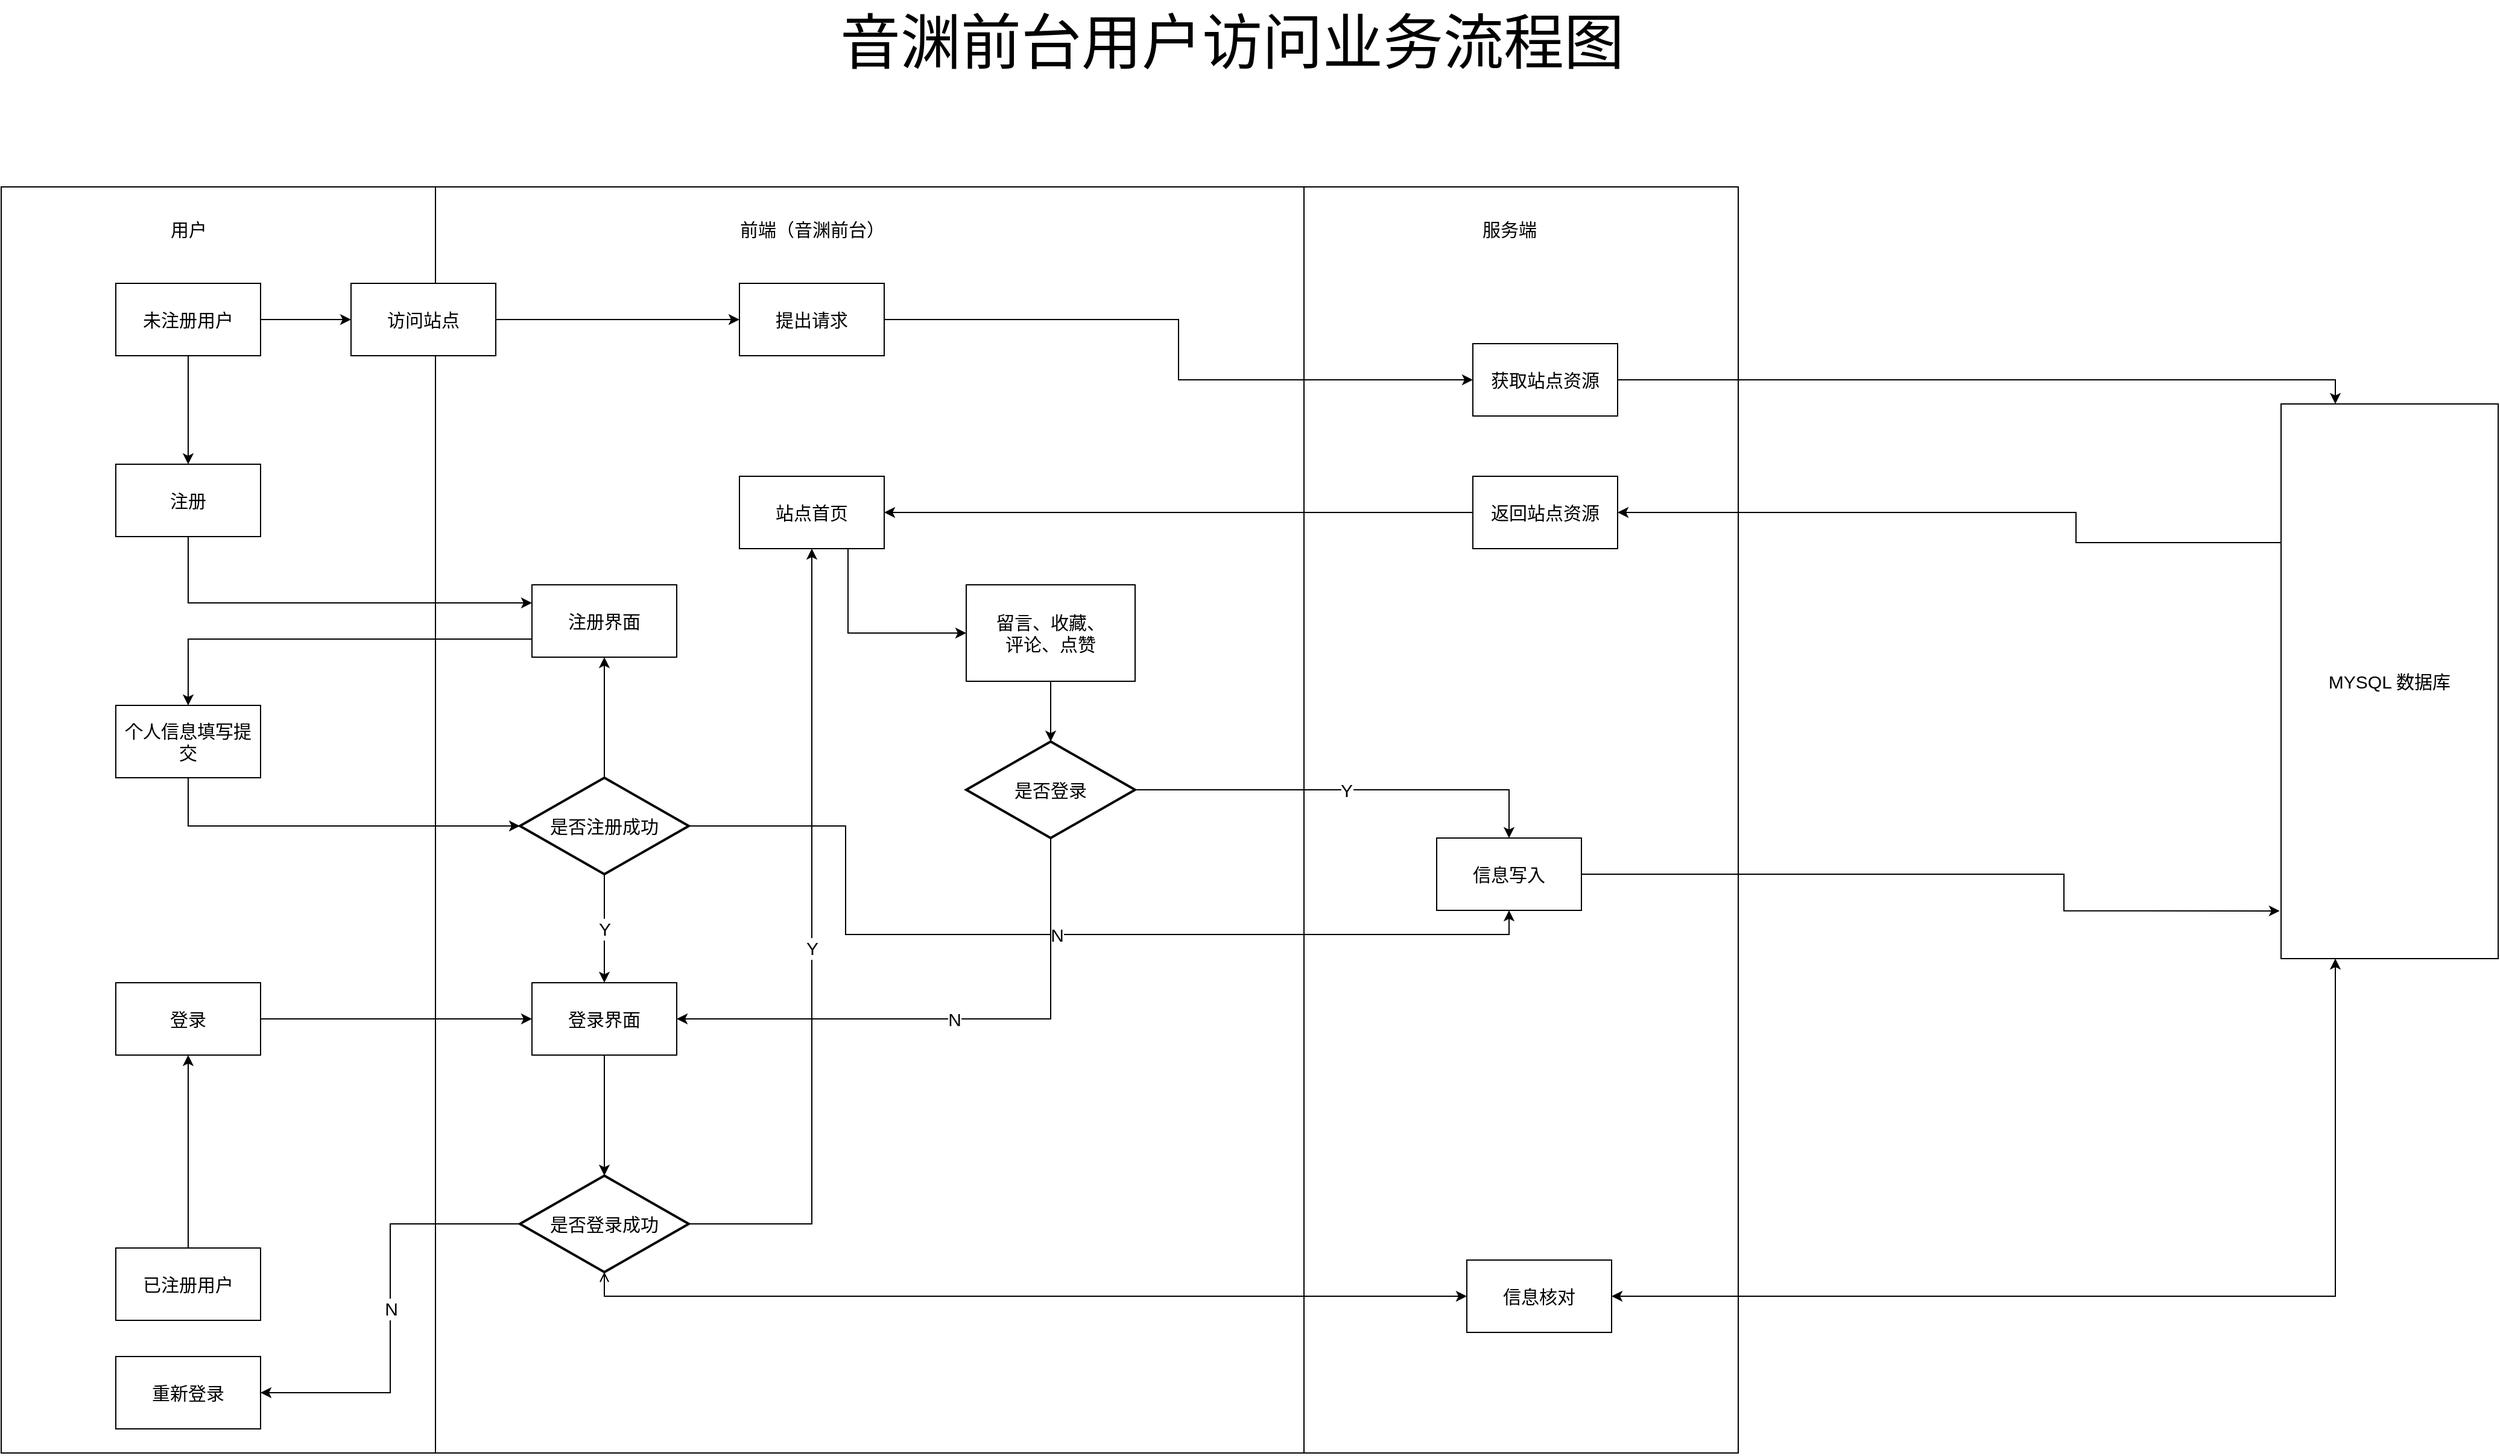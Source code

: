 <mxfile version="20.4.0" type="github"><diagram id="YodmTxko8MeMF1SjW40L" name="第 1 页"><mxGraphModel dx="2370" dy="1323" grid="1" gridSize="10" guides="1" tooltips="1" connect="1" arrows="1" fold="1" page="1" pageScale="1" pageWidth="1654" pageHeight="2336" math="0" shadow="0"><root><mxCell id="0"/><mxCell id="1" parent="0"/><mxCell id="RXx5Peij8KMHwUZGRes9-1" value="" style="rounded=0;whiteSpace=wrap;html=1;fontSize=15;" vertex="1" parent="1"><mxGeometry x="130" y="240" width="1440" height="1050" as="geometry"/></mxCell><mxCell id="RXx5Peij8KMHwUZGRes9-2" value="" style="endArrow=none;html=1;rounded=0;entryX=0.25;entryY=0;entryDx=0;entryDy=0;exitX=0.25;exitY=1;exitDx=0;exitDy=0;fontSize=15;" edge="1" parent="1" source="RXx5Peij8KMHwUZGRes9-1" target="RXx5Peij8KMHwUZGRes9-1"><mxGeometry width="50" height="50" relative="1" as="geometry"><mxPoint x="770" y="630" as="sourcePoint"/><mxPoint x="820" y="580" as="targetPoint"/></mxGeometry></mxCell><mxCell id="RXx5Peij8KMHwUZGRes9-3" value="" style="endArrow=none;html=1;rounded=0;entryX=0.75;entryY=0;entryDx=0;entryDy=0;exitX=0.75;exitY=1;exitDx=0;exitDy=0;fontSize=15;" edge="1" parent="1" source="RXx5Peij8KMHwUZGRes9-1" target="RXx5Peij8KMHwUZGRes9-1"><mxGeometry width="50" height="50" relative="1" as="geometry"><mxPoint x="770" y="470" as="sourcePoint"/><mxPoint x="820" y="420" as="targetPoint"/></mxGeometry></mxCell><mxCell id="RXx5Peij8KMHwUZGRes9-4" value="用户" style="text;html=1;resizable=0;autosize=1;align=center;verticalAlign=middle;points=[];fillColor=none;strokeColor=none;rounded=0;fontSize=15;" vertex="1" parent="1"><mxGeometry x="260" y="260" width="50" height="30" as="geometry"/></mxCell><mxCell id="RXx5Peij8KMHwUZGRes9-5" value="前端（音渊前台）" style="text;html=1;resizable=0;autosize=1;align=center;verticalAlign=middle;points=[];fillColor=none;strokeColor=none;rounded=0;fontSize=15;" vertex="1" parent="1"><mxGeometry x="732" y="260" width="140" height="30" as="geometry"/></mxCell><mxCell id="RXx5Peij8KMHwUZGRes9-6" value="服务端" style="text;html=1;resizable=0;autosize=1;align=center;verticalAlign=middle;points=[];fillColor=none;strokeColor=none;rounded=0;fontSize=15;" vertex="1" parent="1"><mxGeometry x="1345" y="260" width="70" height="30" as="geometry"/></mxCell><mxCell id="RXx5Peij8KMHwUZGRes9-12" style="edgeStyle=orthogonalEdgeStyle;rounded=0;orthogonalLoop=1;jettySize=auto;html=1;exitX=1;exitY=0.5;exitDx=0;exitDy=0;entryX=0;entryY=0.5;entryDx=0;entryDy=0;fontSize=15;" edge="1" parent="1" source="RXx5Peij8KMHwUZGRes9-8" target="RXx5Peij8KMHwUZGRes9-11"><mxGeometry relative="1" as="geometry"/></mxCell><mxCell id="RXx5Peij8KMHwUZGRes9-29" style="edgeStyle=orthogonalEdgeStyle;rounded=0;orthogonalLoop=1;jettySize=auto;html=1;exitX=0.5;exitY=1;exitDx=0;exitDy=0;entryX=0.5;entryY=0;entryDx=0;entryDy=0;fontSize=15;" edge="1" parent="1" source="RXx5Peij8KMHwUZGRes9-8" target="RXx5Peij8KMHwUZGRes9-10"><mxGeometry relative="1" as="geometry"/></mxCell><mxCell id="RXx5Peij8KMHwUZGRes9-8" value="未注册用户" style="rounded=0;whiteSpace=wrap;html=1;fontSize=15;" vertex="1" parent="1"><mxGeometry x="225" y="320" width="120" height="60" as="geometry"/></mxCell><mxCell id="RXx5Peij8KMHwUZGRes9-39" style="edgeStyle=orthogonalEdgeStyle;rounded=0;orthogonalLoop=1;jettySize=auto;html=1;exitX=0.5;exitY=0;exitDx=0;exitDy=0;entryX=0.5;entryY=1;entryDx=0;entryDy=0;fontSize=15;" edge="1" parent="1" source="RXx5Peij8KMHwUZGRes9-9" target="RXx5Peij8KMHwUZGRes9-33"><mxGeometry relative="1" as="geometry"/></mxCell><mxCell id="RXx5Peij8KMHwUZGRes9-9" value="已注册用户" style="rounded=0;whiteSpace=wrap;html=1;fontSize=15;" vertex="1" parent="1"><mxGeometry x="225" y="1120" width="120" height="60" as="geometry"/></mxCell><mxCell id="RXx5Peij8KMHwUZGRes9-28" style="edgeStyle=orthogonalEdgeStyle;rounded=0;orthogonalLoop=1;jettySize=auto;html=1;exitX=0.5;exitY=1;exitDx=0;exitDy=0;entryX=0;entryY=0.25;entryDx=0;entryDy=0;fontSize=15;" edge="1" parent="1" source="RXx5Peij8KMHwUZGRes9-10" target="RXx5Peij8KMHwUZGRes9-27"><mxGeometry relative="1" as="geometry"/></mxCell><mxCell id="RXx5Peij8KMHwUZGRes9-10" value="注册" style="rounded=0;whiteSpace=wrap;html=1;fontSize=15;" vertex="1" parent="1"><mxGeometry x="225" y="470" width="120" height="60" as="geometry"/></mxCell><mxCell id="RXx5Peij8KMHwUZGRes9-15" style="edgeStyle=orthogonalEdgeStyle;rounded=0;orthogonalLoop=1;jettySize=auto;html=1;exitX=1;exitY=0.5;exitDx=0;exitDy=0;entryX=0;entryY=0.5;entryDx=0;entryDy=0;fontSize=15;" edge="1" parent="1" source="RXx5Peij8KMHwUZGRes9-11" target="RXx5Peij8KMHwUZGRes9-13"><mxGeometry relative="1" as="geometry"/></mxCell><mxCell id="RXx5Peij8KMHwUZGRes9-11" value="访问站点" style="rounded=0;whiteSpace=wrap;html=1;fontSize=15;" vertex="1" parent="1"><mxGeometry x="420" y="320" width="120" height="60" as="geometry"/></mxCell><mxCell id="RXx5Peij8KMHwUZGRes9-16" style="edgeStyle=orthogonalEdgeStyle;rounded=0;orthogonalLoop=1;jettySize=auto;html=1;exitX=1;exitY=0.5;exitDx=0;exitDy=0;entryX=0;entryY=0.5;entryDx=0;entryDy=0;fontSize=15;" edge="1" parent="1" source="RXx5Peij8KMHwUZGRes9-13" target="RXx5Peij8KMHwUZGRes9-14"><mxGeometry relative="1" as="geometry"/></mxCell><mxCell id="RXx5Peij8KMHwUZGRes9-13" value="提出请求" style="rounded=0;whiteSpace=wrap;html=1;fontSize=15;" vertex="1" parent="1"><mxGeometry x="742" y="320" width="120" height="60" as="geometry"/></mxCell><mxCell id="RXx5Peij8KMHwUZGRes9-21" style="edgeStyle=orthogonalEdgeStyle;rounded=0;orthogonalLoop=1;jettySize=auto;html=1;exitX=1;exitY=0.5;exitDx=0;exitDy=0;entryX=0.25;entryY=0;entryDx=0;entryDy=0;fontSize=15;" edge="1" parent="1" source="RXx5Peij8KMHwUZGRes9-14" target="RXx5Peij8KMHwUZGRes9-18"><mxGeometry relative="1" as="geometry"/></mxCell><mxCell id="RXx5Peij8KMHwUZGRes9-14" value="获取站点资源" style="rounded=0;whiteSpace=wrap;html=1;fontSize=15;" vertex="1" parent="1"><mxGeometry x="1350" y="370" width="120" height="60" as="geometry"/></mxCell><mxCell id="RXx5Peij8KMHwUZGRes9-24" style="edgeStyle=orthogonalEdgeStyle;rounded=0;orthogonalLoop=1;jettySize=auto;html=1;exitX=0;exitY=0.25;exitDx=0;exitDy=0;entryX=1;entryY=0.5;entryDx=0;entryDy=0;fontSize=15;" edge="1" parent="1" source="RXx5Peij8KMHwUZGRes9-18" target="RXx5Peij8KMHwUZGRes9-23"><mxGeometry relative="1" as="geometry"><Array as="points"><mxPoint x="1850" y="535"/><mxPoint x="1850" y="510"/></Array></mxGeometry></mxCell><mxCell id="RXx5Peij8KMHwUZGRes9-18" value="MYSQL 数据库" style="rounded=0;whiteSpace=wrap;html=1;fontSize=15;" vertex="1" parent="1"><mxGeometry x="2020" y="420" width="180" height="460" as="geometry"/></mxCell><mxCell id="RXx5Peij8KMHwUZGRes9-26" style="edgeStyle=orthogonalEdgeStyle;rounded=0;orthogonalLoop=1;jettySize=auto;html=1;exitX=0;exitY=0.5;exitDx=0;exitDy=0;entryX=1;entryY=0.5;entryDx=0;entryDy=0;fontSize=15;" edge="1" parent="1" source="RXx5Peij8KMHwUZGRes9-23" target="RXx5Peij8KMHwUZGRes9-25"><mxGeometry relative="1" as="geometry"/></mxCell><mxCell id="RXx5Peij8KMHwUZGRes9-23" value="返回站点资源" style="rounded=0;whiteSpace=wrap;html=1;fontSize=15;" vertex="1" parent="1"><mxGeometry x="1350" y="480" width="120" height="60" as="geometry"/></mxCell><mxCell id="RXx5Peij8KMHwUZGRes9-55" style="edgeStyle=orthogonalEdgeStyle;rounded=0;orthogonalLoop=1;jettySize=auto;html=1;exitX=0.75;exitY=1;exitDx=0;exitDy=0;entryX=0;entryY=0.5;entryDx=0;entryDy=0;startArrow=none;startFill=0;fontSize=15;" edge="1" parent="1" source="RXx5Peij8KMHwUZGRes9-25" target="RXx5Peij8KMHwUZGRes9-53"><mxGeometry relative="1" as="geometry"/></mxCell><mxCell id="RXx5Peij8KMHwUZGRes9-25" value="站点首页" style="rounded=0;whiteSpace=wrap;html=1;fontSize=15;" vertex="1" parent="1"><mxGeometry x="742" y="480" width="120" height="60" as="geometry"/></mxCell><mxCell id="RXx5Peij8KMHwUZGRes9-32" style="edgeStyle=orthogonalEdgeStyle;rounded=0;orthogonalLoop=1;jettySize=auto;html=1;exitX=0;exitY=0.75;exitDx=0;exitDy=0;entryX=0.5;entryY=0;entryDx=0;entryDy=0;fontSize=15;" edge="1" parent="1" source="RXx5Peij8KMHwUZGRes9-27" target="RXx5Peij8KMHwUZGRes9-30"><mxGeometry relative="1" as="geometry"/></mxCell><mxCell id="RXx5Peij8KMHwUZGRes9-27" value="注册界面" style="rounded=0;whiteSpace=wrap;html=1;fontSize=15;" vertex="1" parent="1"><mxGeometry x="570" y="570" width="120" height="60" as="geometry"/></mxCell><mxCell id="RXx5Peij8KMHwUZGRes9-65" style="edgeStyle=orthogonalEdgeStyle;rounded=0;orthogonalLoop=1;jettySize=auto;html=1;exitX=0.5;exitY=1;exitDx=0;exitDy=0;entryX=0;entryY=0.5;entryDx=0;entryDy=0;entryPerimeter=0;fontSize=15;startArrow=none;startFill=0;" edge="1" parent="1" source="RXx5Peij8KMHwUZGRes9-30" target="RXx5Peij8KMHwUZGRes9-31"><mxGeometry relative="1" as="geometry"/></mxCell><mxCell id="RXx5Peij8KMHwUZGRes9-30" value="个人信息填写提交" style="rounded=0;whiteSpace=wrap;html=1;fontSize=15;" vertex="1" parent="1"><mxGeometry x="225" y="670" width="120" height="60" as="geometry"/></mxCell><mxCell id="RXx5Peij8KMHwUZGRes9-36" style="edgeStyle=orthogonalEdgeStyle;rounded=0;orthogonalLoop=1;jettySize=auto;html=1;exitX=0.5;exitY=0;exitDx=0;exitDy=0;exitPerimeter=0;entryX=0.5;entryY=1;entryDx=0;entryDy=0;fontSize=15;" edge="1" parent="1" source="RXx5Peij8KMHwUZGRes9-31" target="RXx5Peij8KMHwUZGRes9-27"><mxGeometry relative="1" as="geometry"/></mxCell><mxCell id="RXx5Peij8KMHwUZGRes9-37" value="Y" style="edgeStyle=orthogonalEdgeStyle;rounded=0;orthogonalLoop=1;jettySize=auto;html=1;exitX=0.5;exitY=1;exitDx=0;exitDy=0;exitPerimeter=0;entryX=0.5;entryY=0;entryDx=0;entryDy=0;fontSize=15;" edge="1" parent="1" source="RXx5Peij8KMHwUZGRes9-31" target="RXx5Peij8KMHwUZGRes9-34"><mxGeometry relative="1" as="geometry"/></mxCell><mxCell id="RXx5Peij8KMHwUZGRes9-67" value="N" style="edgeStyle=orthogonalEdgeStyle;rounded=0;orthogonalLoop=1;jettySize=auto;html=1;exitX=1;exitY=0.5;exitDx=0;exitDy=0;exitPerimeter=0;entryX=0.5;entryY=1;entryDx=0;entryDy=0;fontSize=15;startArrow=none;startFill=0;" edge="1" parent="1" source="RXx5Peij8KMHwUZGRes9-31" target="RXx5Peij8KMHwUZGRes9-48"><mxGeometry relative="1" as="geometry"><Array as="points"><mxPoint x="830" y="770"/><mxPoint x="830" y="860"/><mxPoint x="1380" y="860"/></Array></mxGeometry></mxCell><mxCell id="RXx5Peij8KMHwUZGRes9-31" value="是否注册成功" style="strokeWidth=2;html=1;shape=mxgraph.flowchart.decision;whiteSpace=wrap;fontSize=15;" vertex="1" parent="1"><mxGeometry x="560" y="730" width="140" height="80" as="geometry"/></mxCell><mxCell id="RXx5Peij8KMHwUZGRes9-38" style="edgeStyle=orthogonalEdgeStyle;rounded=0;orthogonalLoop=1;jettySize=auto;html=1;exitX=1;exitY=0.5;exitDx=0;exitDy=0;entryX=0;entryY=0.5;entryDx=0;entryDy=0;fontSize=15;" edge="1" parent="1" source="RXx5Peij8KMHwUZGRes9-33" target="RXx5Peij8KMHwUZGRes9-34"><mxGeometry relative="1" as="geometry"/></mxCell><mxCell id="RXx5Peij8KMHwUZGRes9-33" value="登录" style="rounded=0;whiteSpace=wrap;html=1;fontSize=15;" vertex="1" parent="1"><mxGeometry x="225" y="900" width="120" height="60" as="geometry"/></mxCell><mxCell id="RXx5Peij8KMHwUZGRes9-42" style="edgeStyle=orthogonalEdgeStyle;rounded=0;orthogonalLoop=1;jettySize=auto;html=1;exitX=0.5;exitY=1;exitDx=0;exitDy=0;fontSize=15;" edge="1" parent="1" source="RXx5Peij8KMHwUZGRes9-34" target="RXx5Peij8KMHwUZGRes9-40"><mxGeometry relative="1" as="geometry"/></mxCell><mxCell id="RXx5Peij8KMHwUZGRes9-34" value="登录界面" style="rounded=0;whiteSpace=wrap;html=1;fontSize=15;" vertex="1" parent="1"><mxGeometry x="570" y="900" width="120" height="60" as="geometry"/></mxCell><mxCell id="RXx5Peij8KMHwUZGRes9-45" value="Y" style="edgeStyle=orthogonalEdgeStyle;rounded=0;orthogonalLoop=1;jettySize=auto;html=1;exitX=1;exitY=0.5;exitDx=0;exitDy=0;exitPerimeter=0;entryX=0.5;entryY=1;entryDx=0;entryDy=0;fontSize=15;" edge="1" parent="1" source="RXx5Peij8KMHwUZGRes9-40" target="RXx5Peij8KMHwUZGRes9-25"><mxGeometry relative="1" as="geometry"><mxPoint x="870.0" y="960" as="targetPoint"/></mxGeometry></mxCell><mxCell id="RXx5Peij8KMHwUZGRes9-46" value="N" style="edgeStyle=orthogonalEdgeStyle;rounded=0;orthogonalLoop=1;jettySize=auto;html=1;exitX=0;exitY=0.5;exitDx=0;exitDy=0;exitPerimeter=0;entryX=1;entryY=0.5;entryDx=0;entryDy=0;fontSize=15;" edge="1" parent="1" source="RXx5Peij8KMHwUZGRes9-40" target="RXx5Peij8KMHwUZGRes9-43"><mxGeometry relative="1" as="geometry"/></mxCell><mxCell id="RXx5Peij8KMHwUZGRes9-50" style="edgeStyle=orthogonalEdgeStyle;rounded=0;orthogonalLoop=1;jettySize=auto;html=1;exitX=0.5;exitY=1;exitDx=0;exitDy=0;exitPerimeter=0;entryX=0;entryY=0.5;entryDx=0;entryDy=0;startArrow=open;startFill=0;fontSize=15;" edge="1" parent="1" source="RXx5Peij8KMHwUZGRes9-40" target="RXx5Peij8KMHwUZGRes9-47"><mxGeometry relative="1" as="geometry"/></mxCell><mxCell id="RXx5Peij8KMHwUZGRes9-40" value="是否登录成功" style="strokeWidth=2;html=1;shape=mxgraph.flowchart.decision;whiteSpace=wrap;fontSize=15;" vertex="1" parent="1"><mxGeometry x="560" y="1060" width="140" height="80" as="geometry"/></mxCell><mxCell id="RXx5Peij8KMHwUZGRes9-43" value="重新登录" style="rounded=0;whiteSpace=wrap;html=1;fontSize=15;" vertex="1" parent="1"><mxGeometry x="225" y="1210" width="120" height="60" as="geometry"/></mxCell><mxCell id="RXx5Peij8KMHwUZGRes9-52" style="edgeStyle=orthogonalEdgeStyle;rounded=0;orthogonalLoop=1;jettySize=auto;html=1;exitX=1;exitY=0.5;exitDx=0;exitDy=0;entryX=0.25;entryY=1;entryDx=0;entryDy=0;startArrow=classic;startFill=1;fontSize=15;" edge="1" parent="1" source="RXx5Peij8KMHwUZGRes9-47" target="RXx5Peij8KMHwUZGRes9-18"><mxGeometry relative="1" as="geometry"/></mxCell><mxCell id="RXx5Peij8KMHwUZGRes9-47" value="信息核对" style="rounded=0;whiteSpace=wrap;html=1;fontSize=15;" vertex="1" parent="1"><mxGeometry x="1345" y="1130" width="120" height="60" as="geometry"/></mxCell><mxCell id="RXx5Peij8KMHwUZGRes9-66" style="edgeStyle=orthogonalEdgeStyle;rounded=0;orthogonalLoop=1;jettySize=auto;html=1;exitX=1;exitY=0.5;exitDx=0;exitDy=0;entryX=-0.006;entryY=0.914;entryDx=0;entryDy=0;entryPerimeter=0;fontSize=15;startArrow=none;startFill=0;" edge="1" parent="1" source="RXx5Peij8KMHwUZGRes9-48" target="RXx5Peij8KMHwUZGRes9-18"><mxGeometry relative="1" as="geometry"><Array as="points"><mxPoint x="1840" y="810"/><mxPoint x="1840" y="840"/></Array></mxGeometry></mxCell><mxCell id="RXx5Peij8KMHwUZGRes9-48" value="信息写入" style="rounded=0;whiteSpace=wrap;html=1;fontSize=15;" vertex="1" parent="1"><mxGeometry x="1320" y="780" width="120" height="60" as="geometry"/></mxCell><mxCell id="RXx5Peij8KMHwUZGRes9-58" style="edgeStyle=orthogonalEdgeStyle;rounded=0;orthogonalLoop=1;jettySize=auto;html=1;exitX=0.5;exitY=1;exitDx=0;exitDy=0;entryX=0.5;entryY=0;entryDx=0;entryDy=0;entryPerimeter=0;startArrow=none;startFill=0;fontSize=15;" edge="1" parent="1" source="RXx5Peij8KMHwUZGRes9-53" target="RXx5Peij8KMHwUZGRes9-57"><mxGeometry relative="1" as="geometry"/></mxCell><mxCell id="RXx5Peij8KMHwUZGRes9-53" value="留言、收藏、&lt;br&gt;评论、点赞" style="rounded=0;whiteSpace=wrap;html=1;fontSize=15;" vertex="1" parent="1"><mxGeometry x="930" y="570" width="140" height="80" as="geometry"/></mxCell><mxCell id="RXx5Peij8KMHwUZGRes9-59" value="Y" style="edgeStyle=orthogonalEdgeStyle;rounded=0;orthogonalLoop=1;jettySize=auto;html=1;exitX=1;exitY=0.5;exitDx=0;exitDy=0;exitPerimeter=0;entryX=0.5;entryY=0;entryDx=0;entryDy=0;startArrow=none;startFill=0;fontSize=15;" edge="1" parent="1" source="RXx5Peij8KMHwUZGRes9-57" target="RXx5Peij8KMHwUZGRes9-48"><mxGeometry relative="1" as="geometry"/></mxCell><mxCell id="RXx5Peij8KMHwUZGRes9-60" value="N" style="edgeStyle=orthogonalEdgeStyle;rounded=0;orthogonalLoop=1;jettySize=auto;html=1;exitX=0.5;exitY=1;exitDx=0;exitDy=0;exitPerimeter=0;entryX=1;entryY=0.5;entryDx=0;entryDy=0;startArrow=none;startFill=0;fontSize=15;" edge="1" parent="1" source="RXx5Peij8KMHwUZGRes9-57" target="RXx5Peij8KMHwUZGRes9-34"><mxGeometry relative="1" as="geometry"/></mxCell><mxCell id="RXx5Peij8KMHwUZGRes9-57" value="是否登录" style="strokeWidth=2;html=1;shape=mxgraph.flowchart.decision;whiteSpace=wrap;fontSize=15;" vertex="1" parent="1"><mxGeometry x="930" y="700" width="140" height="80" as="geometry"/></mxCell><mxCell id="RXx5Peij8KMHwUZGRes9-68" value="音渊前台用户访问业务流程图" style="text;html=1;resizable=0;autosize=1;align=center;verticalAlign=middle;points=[];fillColor=none;strokeColor=none;rounded=0;fontSize=50;fontFamily=Helvetica;" vertex="1" parent="1"><mxGeometry x="815" y="85" width="670" height="70" as="geometry"/></mxCell></root></mxGraphModel></diagram></mxfile>